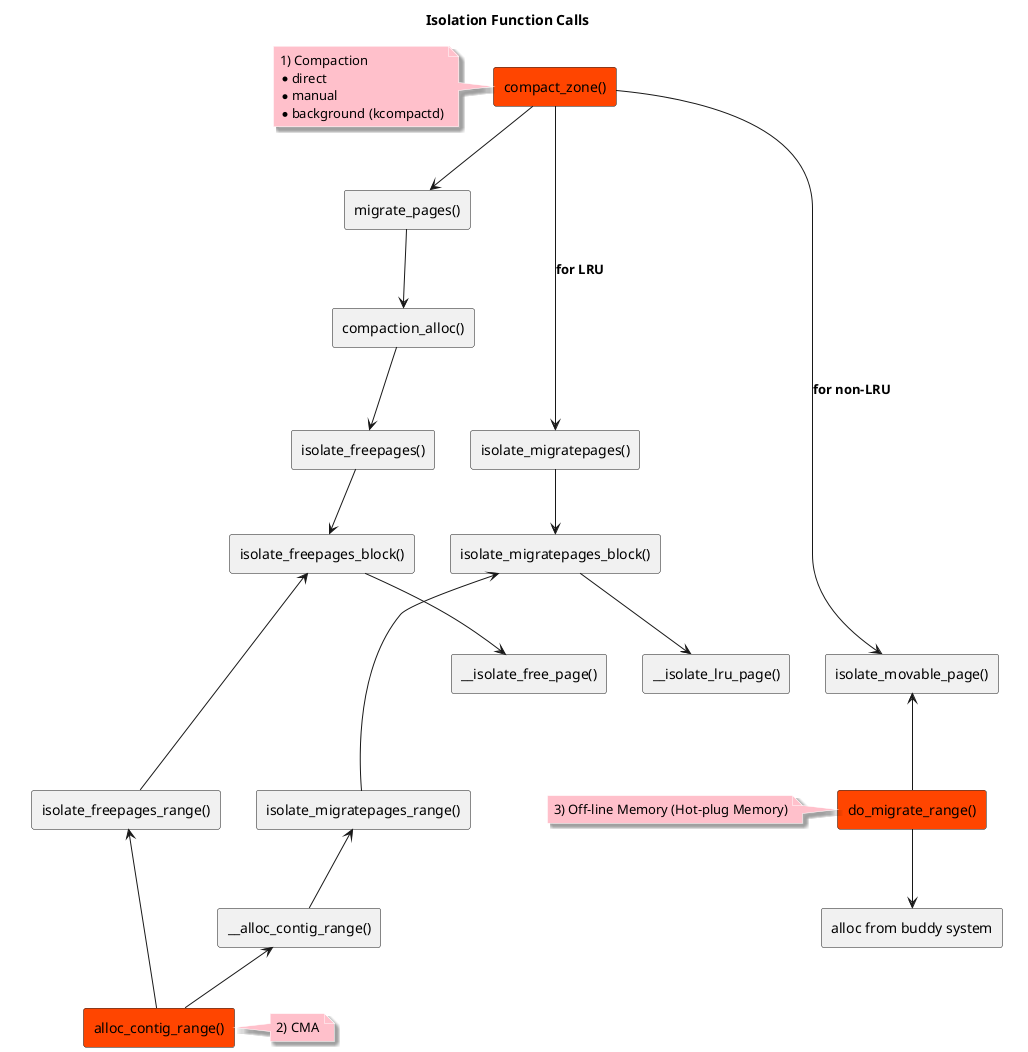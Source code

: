 @startuml
skinparam ComponentStyle rectangle
skinparam NoteBorderColor white
skinparam NoteBackgroundColor pink
skinparam NoteShadowing true
'skinparam Linetype ortho
skinparam rectangle {
    BorderColor white 
    FontColor white
    FontSize 0
}

title Isolation Function Calls

[compact_zone()] #OrangeRed
note left of [compact_zone()]
1) Compaction
* direct
* manual
* background (kcompactd)
end note

rectangle r1 {
    [migrate_pages()]
    [compaction_alloc()]

    [migrate_pages()]-->[compaction_alloc()]
}

rectangle r2 {
    [isolate_migratepages()]
    [isolate_freepages()]

    '[isolate_migratepages()]-left[hidden]-[isolate_freepages()]
}

rectangle r3 {
    [isolate_migratepages_block()]
    [isolate_freepages_block()]
}

rectangle r4 {
    [__isolate_lru_page()]
    [isolate_movable_page()]
    [__isolate_free_page()]
}

rectangle r5 {
    [isolate_migratepages_range()]
    [isolate_freepages_range()]
}

[do_migrate_range()] #OrangeRed
note left of [do_migrate_range()]
3) Off-line Memory (Hot-plug Memory)
end note

[alloc_contig_range()] #OrangeRed
note right of [alloc_contig_range()]
2) CMA
end note

r5-up[hidden]-r4

[compact_zone()]-->[isolate_migratepages()] :**for LRU**
[compact_zone()]-->[migrate_pages()]
[compaction_alloc()]-->[isolate_freepages()]

[isolate_migratepages()]-->[isolate_migratepages_block()]
[isolate_freepages()]-->[isolate_freepages_block()]

[isolate_migratepages_block()]-->[__isolate_lru_page()]
[isolate_freepages_block()]-->[__isolate_free_page()]
[compact_zone()]-->[isolate_movable_page()] :**for non-LRU**

[isolate_freepages_range()]-up->[isolate_freepages_block()]
[isolate_migratepages_range()]-up->[isolate_migratepages_block()]

[do_migrate_range()]-up->[isolate_movable_page()]
[do_migrate_range()]-down->[alloc from buddy system]

[__alloc_contig_range()]-up->[isolate_migratepages_range()]
[alloc_contig_range()]-up->[__alloc_contig_range()]
[alloc_contig_range()]-up->[isolate_freepages_range()]



@enduml